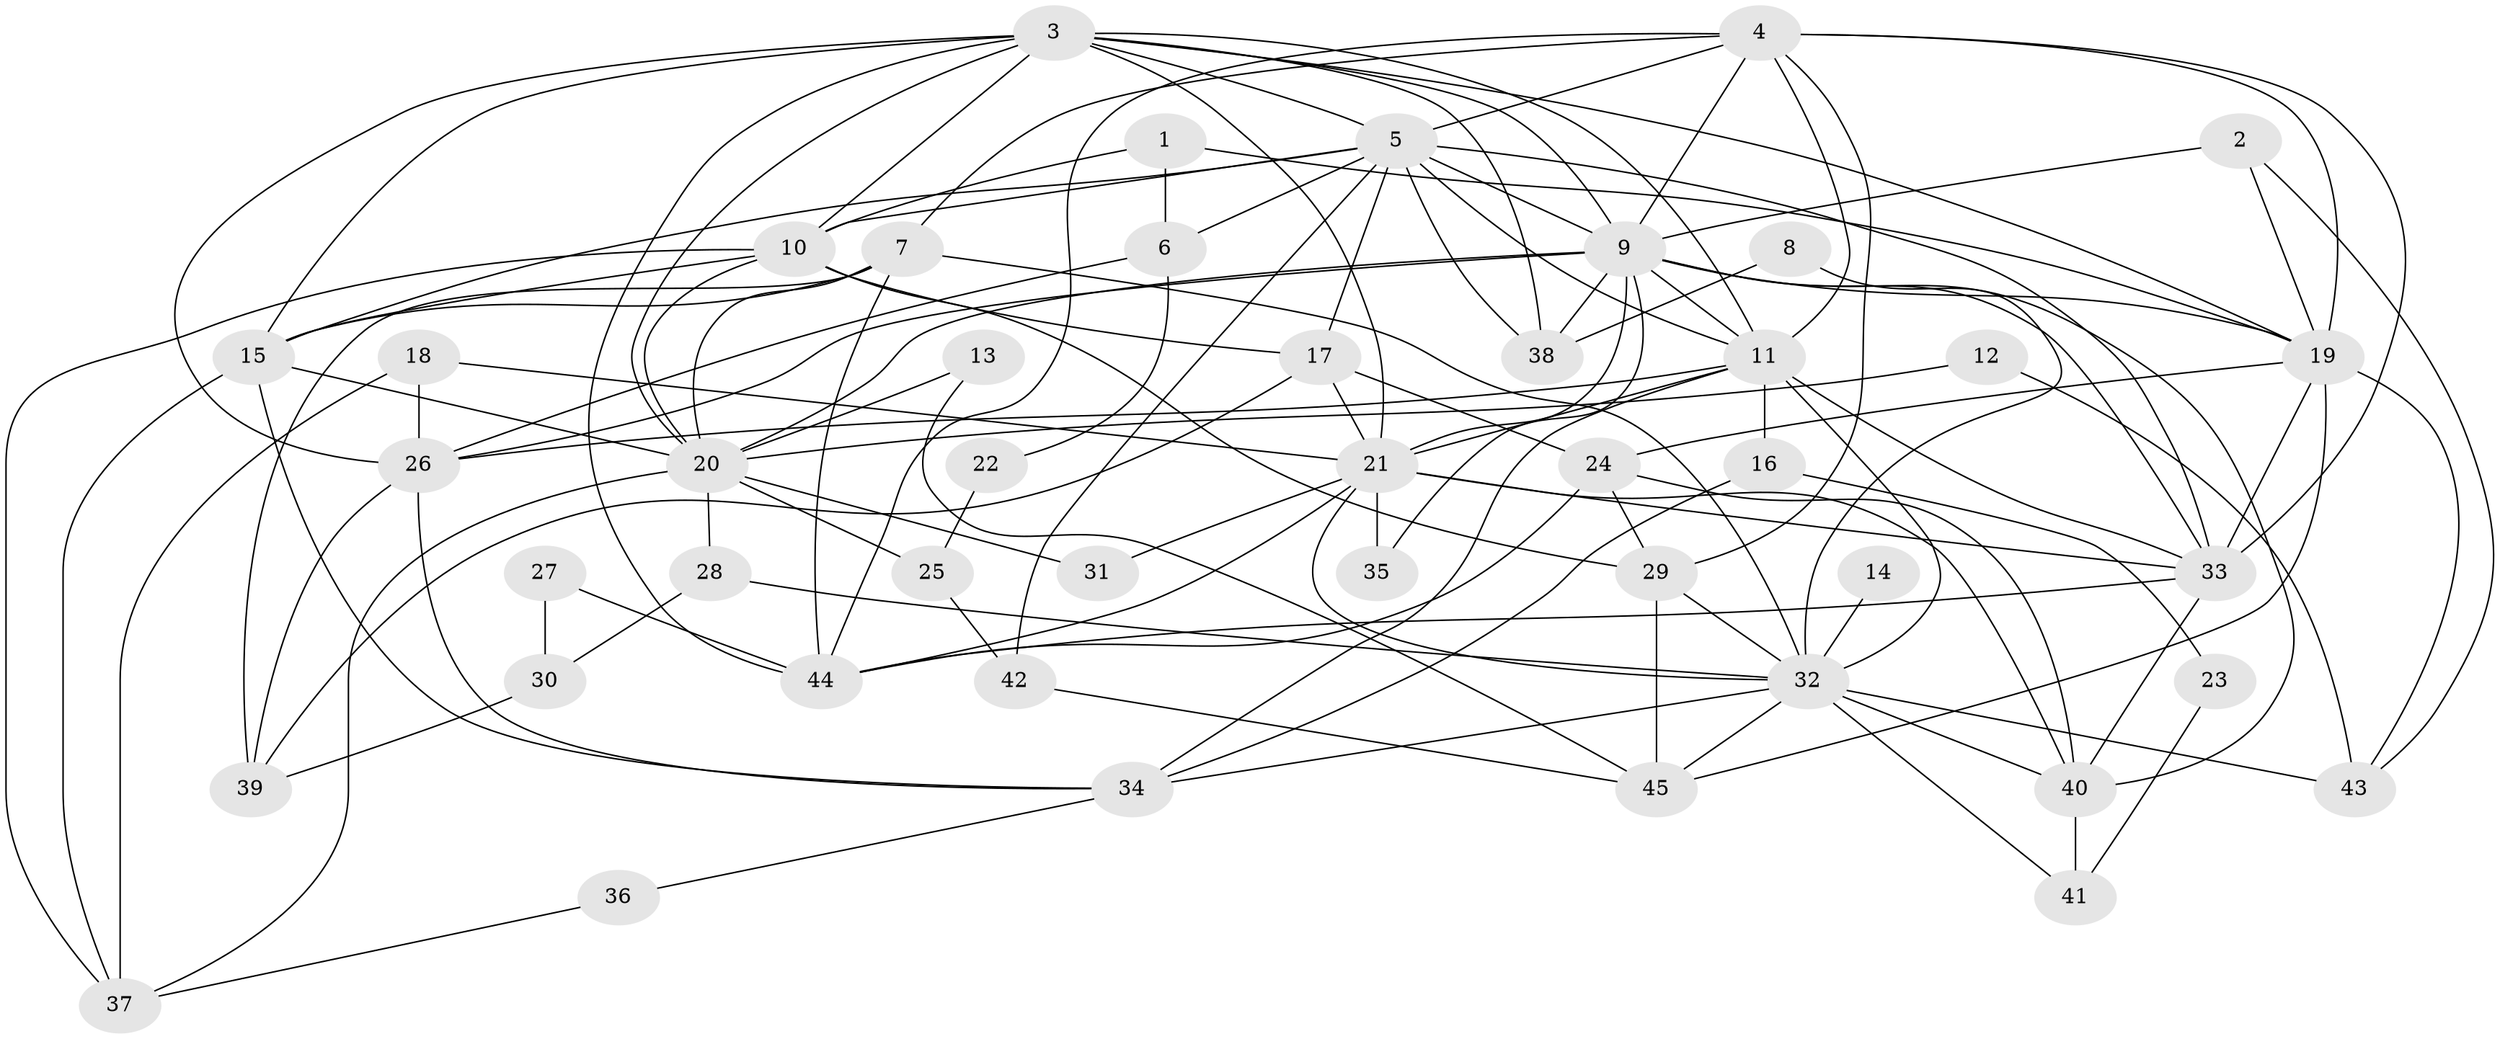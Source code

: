 // original degree distribution, {3: 0.2222222222222222, 4: 0.26666666666666666, 2: 0.17777777777777778, 5: 0.2, 6: 0.08888888888888889, 7: 0.011111111111111112, 11: 0.011111111111111112, 8: 0.022222222222222223}
// Generated by graph-tools (version 1.1) at 2025/36/03/09/25 02:36:08]
// undirected, 45 vertices, 119 edges
graph export_dot {
graph [start="1"]
  node [color=gray90,style=filled];
  1;
  2;
  3;
  4;
  5;
  6;
  7;
  8;
  9;
  10;
  11;
  12;
  13;
  14;
  15;
  16;
  17;
  18;
  19;
  20;
  21;
  22;
  23;
  24;
  25;
  26;
  27;
  28;
  29;
  30;
  31;
  32;
  33;
  34;
  35;
  36;
  37;
  38;
  39;
  40;
  41;
  42;
  43;
  44;
  45;
  1 -- 6 [weight=1.0];
  1 -- 10 [weight=1.0];
  1 -- 19 [weight=1.0];
  2 -- 9 [weight=1.0];
  2 -- 19 [weight=1.0];
  2 -- 43 [weight=1.0];
  3 -- 5 [weight=1.0];
  3 -- 9 [weight=1.0];
  3 -- 10 [weight=1.0];
  3 -- 11 [weight=1.0];
  3 -- 15 [weight=1.0];
  3 -- 19 [weight=1.0];
  3 -- 20 [weight=1.0];
  3 -- 21 [weight=1.0];
  3 -- 26 [weight=1.0];
  3 -- 38 [weight=1.0];
  3 -- 44 [weight=2.0];
  4 -- 5 [weight=2.0];
  4 -- 7 [weight=1.0];
  4 -- 9 [weight=1.0];
  4 -- 11 [weight=1.0];
  4 -- 19 [weight=1.0];
  4 -- 29 [weight=1.0];
  4 -- 33 [weight=2.0];
  4 -- 44 [weight=1.0];
  5 -- 6 [weight=1.0];
  5 -- 9 [weight=1.0];
  5 -- 10 [weight=1.0];
  5 -- 11 [weight=1.0];
  5 -- 15 [weight=1.0];
  5 -- 17 [weight=1.0];
  5 -- 33 [weight=1.0];
  5 -- 38 [weight=1.0];
  5 -- 42 [weight=2.0];
  6 -- 22 [weight=1.0];
  6 -- 26 [weight=1.0];
  7 -- 15 [weight=1.0];
  7 -- 20 [weight=1.0];
  7 -- 32 [weight=1.0];
  7 -- 39 [weight=1.0];
  7 -- 44 [weight=1.0];
  8 -- 32 [weight=1.0];
  8 -- 38 [weight=1.0];
  9 -- 11 [weight=2.0];
  9 -- 19 [weight=1.0];
  9 -- 20 [weight=1.0];
  9 -- 21 [weight=3.0];
  9 -- 26 [weight=1.0];
  9 -- 33 [weight=1.0];
  9 -- 35 [weight=1.0];
  9 -- 38 [weight=1.0];
  9 -- 40 [weight=1.0];
  10 -- 15 [weight=1.0];
  10 -- 17 [weight=1.0];
  10 -- 20 [weight=1.0];
  10 -- 29 [weight=1.0];
  10 -- 37 [weight=1.0];
  11 -- 16 [weight=2.0];
  11 -- 21 [weight=3.0];
  11 -- 26 [weight=1.0];
  11 -- 32 [weight=1.0];
  11 -- 33 [weight=1.0];
  11 -- 34 [weight=1.0];
  12 -- 20 [weight=1.0];
  12 -- 43 [weight=1.0];
  13 -- 20 [weight=1.0];
  13 -- 45 [weight=1.0];
  14 -- 32 [weight=2.0];
  15 -- 20 [weight=1.0];
  15 -- 34 [weight=1.0];
  15 -- 37 [weight=1.0];
  16 -- 23 [weight=1.0];
  16 -- 34 [weight=1.0];
  17 -- 21 [weight=1.0];
  17 -- 24 [weight=1.0];
  17 -- 39 [weight=1.0];
  18 -- 21 [weight=1.0];
  18 -- 26 [weight=1.0];
  18 -- 37 [weight=1.0];
  19 -- 24 [weight=1.0];
  19 -- 33 [weight=1.0];
  19 -- 43 [weight=1.0];
  19 -- 45 [weight=1.0];
  20 -- 25 [weight=1.0];
  20 -- 28 [weight=1.0];
  20 -- 31 [weight=1.0];
  20 -- 37 [weight=1.0];
  21 -- 31 [weight=1.0];
  21 -- 32 [weight=1.0];
  21 -- 33 [weight=1.0];
  21 -- 35 [weight=1.0];
  21 -- 40 [weight=1.0];
  21 -- 44 [weight=1.0];
  22 -- 25 [weight=1.0];
  23 -- 41 [weight=1.0];
  24 -- 29 [weight=1.0];
  24 -- 40 [weight=1.0];
  24 -- 44 [weight=1.0];
  25 -- 42 [weight=1.0];
  26 -- 34 [weight=1.0];
  26 -- 39 [weight=1.0];
  27 -- 30 [weight=1.0];
  27 -- 44 [weight=1.0];
  28 -- 30 [weight=1.0];
  28 -- 32 [weight=1.0];
  29 -- 32 [weight=1.0];
  29 -- 45 [weight=1.0];
  30 -- 39 [weight=1.0];
  32 -- 34 [weight=1.0];
  32 -- 40 [weight=1.0];
  32 -- 41 [weight=1.0];
  32 -- 43 [weight=2.0];
  32 -- 45 [weight=1.0];
  33 -- 40 [weight=1.0];
  33 -- 44 [weight=1.0];
  34 -- 36 [weight=1.0];
  36 -- 37 [weight=1.0];
  40 -- 41 [weight=1.0];
  42 -- 45 [weight=1.0];
}
